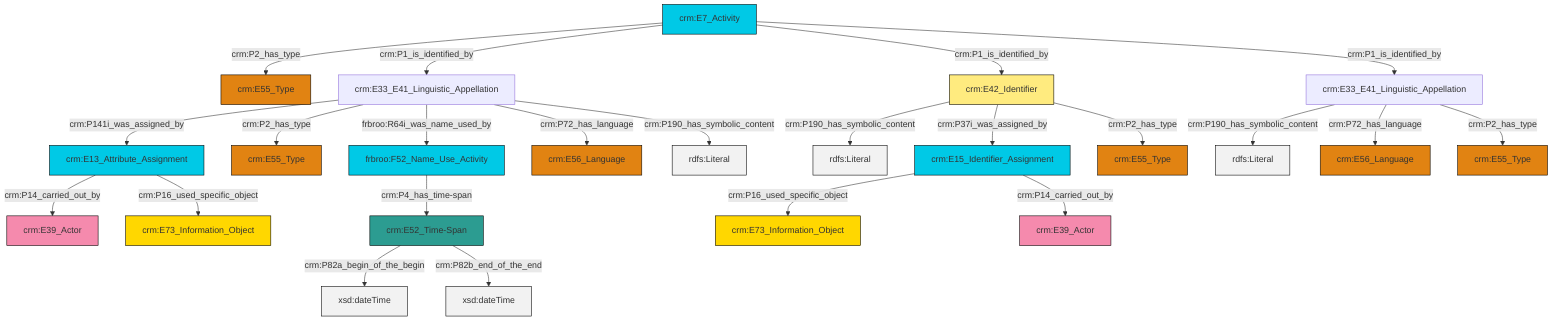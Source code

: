 graph TD
classDef Literal fill:#f2f2f2,stroke:#000000;
classDef CRM_Entity fill:#FFFFFF,stroke:#000000;
classDef Temporal_Entity fill:#00C9E6, stroke:#000000;
classDef Type fill:#E18312, stroke:#000000;
classDef Time-Span fill:#2C9C91, stroke:#000000;
classDef Appellation fill:#FFEB7F, stroke:#000000;
classDef Place fill:#008836, stroke:#000000;
classDef Persistent_Item fill:#B266B2, stroke:#000000;
classDef Conceptual_Object fill:#FFD700, stroke:#000000;
classDef Physical_Thing fill:#D2B48C, stroke:#000000;
classDef Actor fill:#f58aad, stroke:#000000;
classDef PC_Classes fill:#4ce600, stroke:#000000;
classDef Multi fill:#cccccc,stroke:#000000;

0["frbroo:F52_Name_Use_Activity"]:::Temporal_Entity -->|crm:P4_has_time-span| 1["crm:E52_Time-Span"]:::Time-Span
6["crm:E33_E41_Linguistic_Appellation"]:::Default -->|crm:P190_has_symbolic_content| 7[rdfs:Literal]:::Literal
11["crm:E7_Activity"]:::Temporal_Entity -->|crm:P2_has_type| 12["crm:E55_Type"]:::Type
13["crm:E33_E41_Linguistic_Appellation"]:::Default -->|crm:P141i_was_assigned_by| 14["crm:E13_Attribute_Assignment"]:::Temporal_Entity
13["crm:E33_E41_Linguistic_Appellation"]:::Default -->|crm:P2_has_type| 8["crm:E55_Type"]:::Type
19["crm:E42_Identifier"]:::Appellation -->|crm:P190_has_symbolic_content| 20[rdfs:Literal]:::Literal
14["crm:E13_Attribute_Assignment"]:::Temporal_Entity -->|crm:P14_carried_out_by| 21["crm:E39_Actor"]:::Actor
14["crm:E13_Attribute_Assignment"]:::Temporal_Entity -->|crm:P16_used_specific_object| 15["crm:E73_Information_Object"]:::Conceptual_Object
13["crm:E33_E41_Linguistic_Appellation"]:::Default -->|frbroo:R64i_was_name_used_by| 0["frbroo:F52_Name_Use_Activity"]:::Temporal_Entity
11["crm:E7_Activity"]:::Temporal_Entity -->|crm:P1_is_identified_by| 13["crm:E33_E41_Linguistic_Appellation"]:::Default
19["crm:E42_Identifier"]:::Appellation -->|crm:P37i_was_assigned_by| 27["crm:E15_Identifier_Assignment"]:::Temporal_Entity
27["crm:E15_Identifier_Assignment"]:::Temporal_Entity -->|crm:P16_used_specific_object| 4["crm:E73_Information_Object"]:::Conceptual_Object
11["crm:E7_Activity"]:::Temporal_Entity -->|crm:P1_is_identified_by| 19["crm:E42_Identifier"]:::Appellation
6["crm:E33_E41_Linguistic_Appellation"]:::Default -->|crm:P72_has_language| 2["crm:E56_Language"]:::Type
27["crm:E15_Identifier_Assignment"]:::Temporal_Entity -->|crm:P14_carried_out_by| 28["crm:E39_Actor"]:::Actor
6["crm:E33_E41_Linguistic_Appellation"]:::Default -->|crm:P2_has_type| 17["crm:E55_Type"]:::Type
1["crm:E52_Time-Span"]:::Time-Span -->|crm:P82a_begin_of_the_begin| 30[xsd:dateTime]:::Literal
13["crm:E33_E41_Linguistic_Appellation"]:::Default -->|crm:P72_has_language| 33["crm:E56_Language"]:::Type
19["crm:E42_Identifier"]:::Appellation -->|crm:P2_has_type| 35["crm:E55_Type"]:::Type
13["crm:E33_E41_Linguistic_Appellation"]:::Default -->|crm:P190_has_symbolic_content| 37[rdfs:Literal]:::Literal
1["crm:E52_Time-Span"]:::Time-Span -->|crm:P82b_end_of_the_end| 38[xsd:dateTime]:::Literal
11["crm:E7_Activity"]:::Temporal_Entity -->|crm:P1_is_identified_by| 6["crm:E33_E41_Linguistic_Appellation"]:::Default